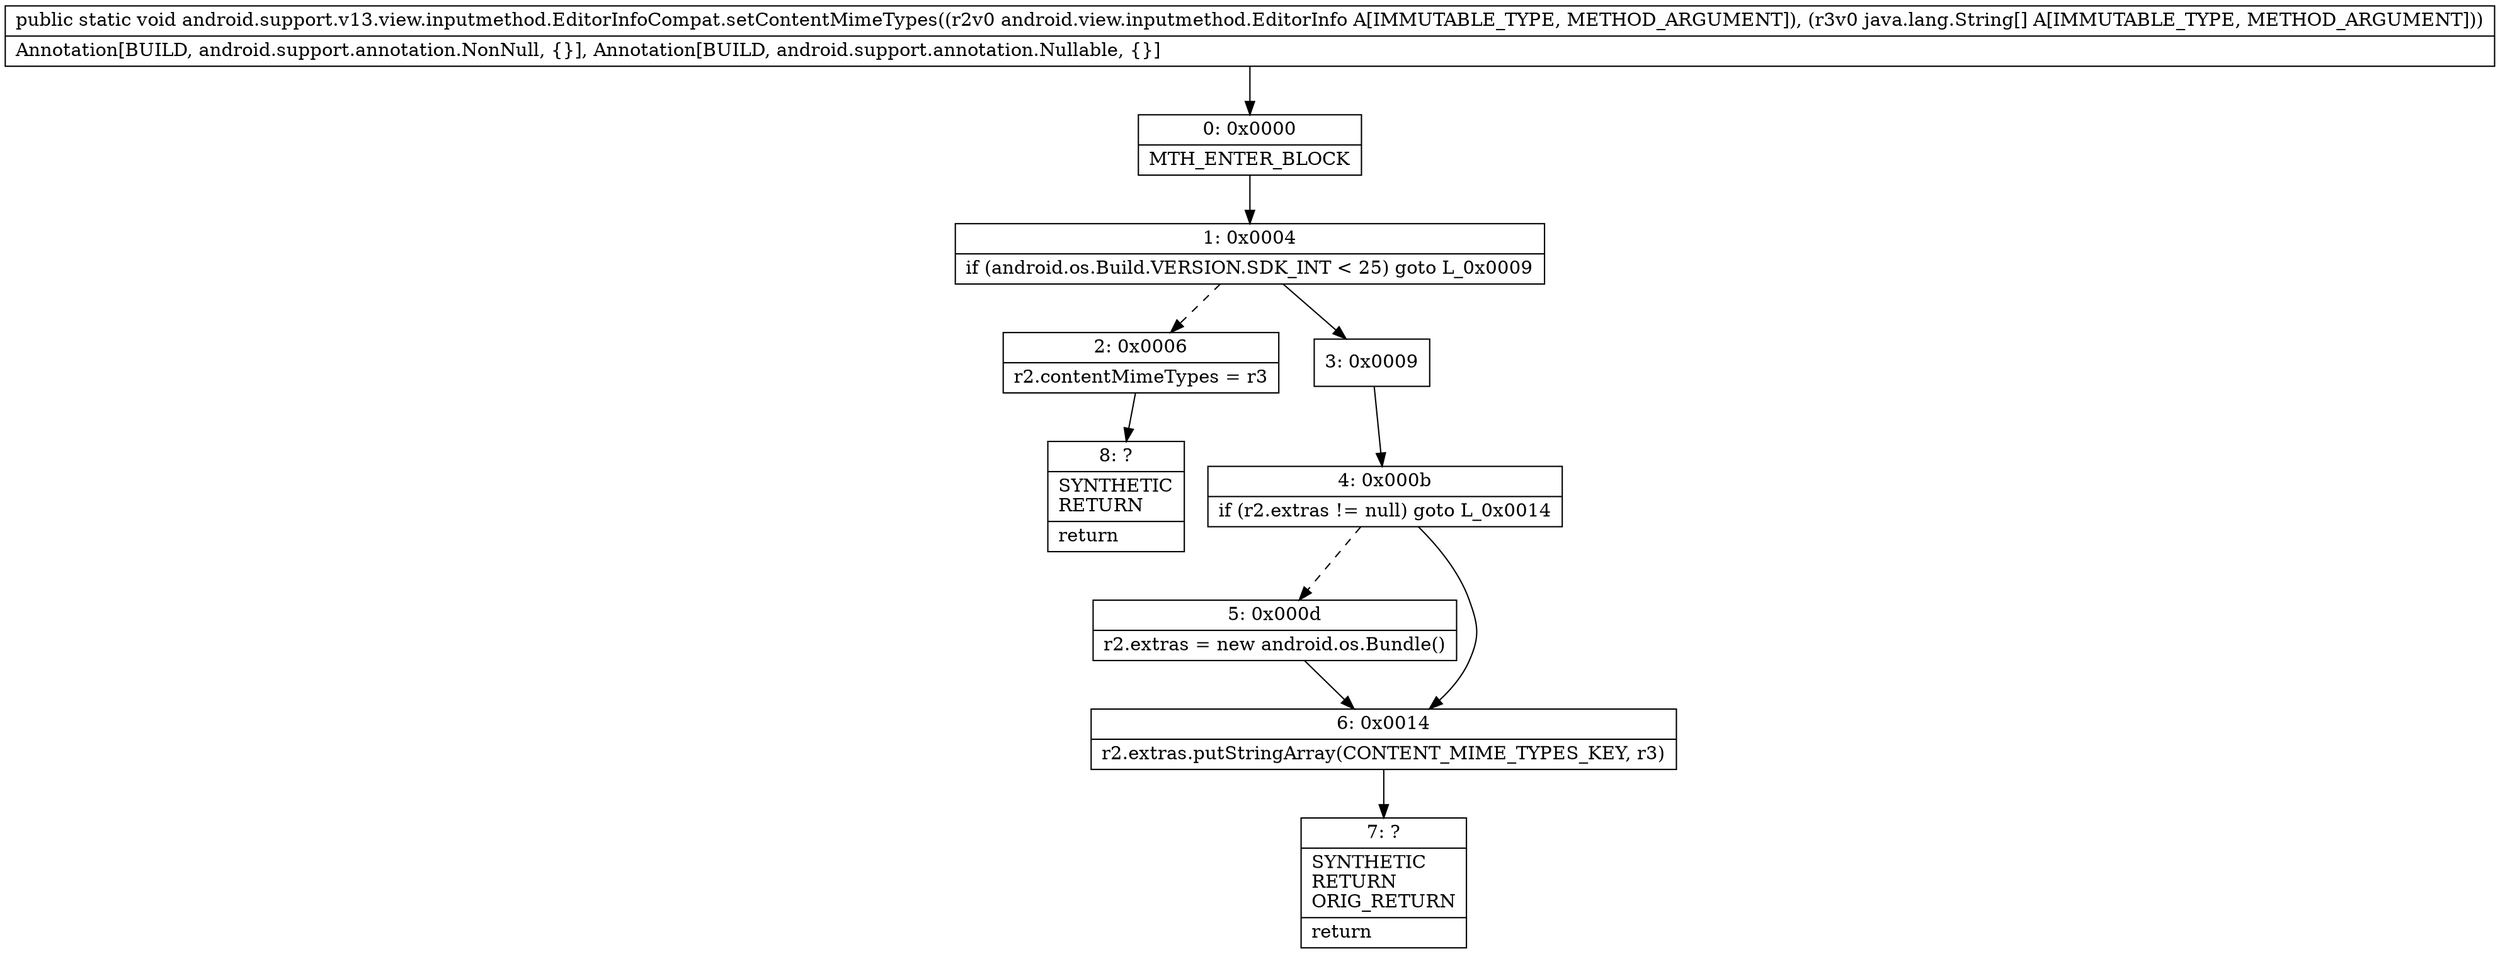 digraph "CFG forandroid.support.v13.view.inputmethod.EditorInfoCompat.setContentMimeTypes(Landroid\/view\/inputmethod\/EditorInfo;[Ljava\/lang\/String;)V" {
Node_0 [shape=record,label="{0\:\ 0x0000|MTH_ENTER_BLOCK\l}"];
Node_1 [shape=record,label="{1\:\ 0x0004|if (android.os.Build.VERSION.SDK_INT \< 25) goto L_0x0009\l}"];
Node_2 [shape=record,label="{2\:\ 0x0006|r2.contentMimeTypes = r3\l}"];
Node_3 [shape=record,label="{3\:\ 0x0009}"];
Node_4 [shape=record,label="{4\:\ 0x000b|if (r2.extras != null) goto L_0x0014\l}"];
Node_5 [shape=record,label="{5\:\ 0x000d|r2.extras = new android.os.Bundle()\l}"];
Node_6 [shape=record,label="{6\:\ 0x0014|r2.extras.putStringArray(CONTENT_MIME_TYPES_KEY, r3)\l}"];
Node_7 [shape=record,label="{7\:\ ?|SYNTHETIC\lRETURN\lORIG_RETURN\l|return\l}"];
Node_8 [shape=record,label="{8\:\ ?|SYNTHETIC\lRETURN\l|return\l}"];
MethodNode[shape=record,label="{public static void android.support.v13.view.inputmethod.EditorInfoCompat.setContentMimeTypes((r2v0 android.view.inputmethod.EditorInfo A[IMMUTABLE_TYPE, METHOD_ARGUMENT]), (r3v0 java.lang.String[] A[IMMUTABLE_TYPE, METHOD_ARGUMENT]))  | Annotation[BUILD, android.support.annotation.NonNull, \{\}], Annotation[BUILD, android.support.annotation.Nullable, \{\}]\l}"];
MethodNode -> Node_0;
Node_0 -> Node_1;
Node_1 -> Node_2[style=dashed];
Node_1 -> Node_3;
Node_2 -> Node_8;
Node_3 -> Node_4;
Node_4 -> Node_5[style=dashed];
Node_4 -> Node_6;
Node_5 -> Node_6;
Node_6 -> Node_7;
}

